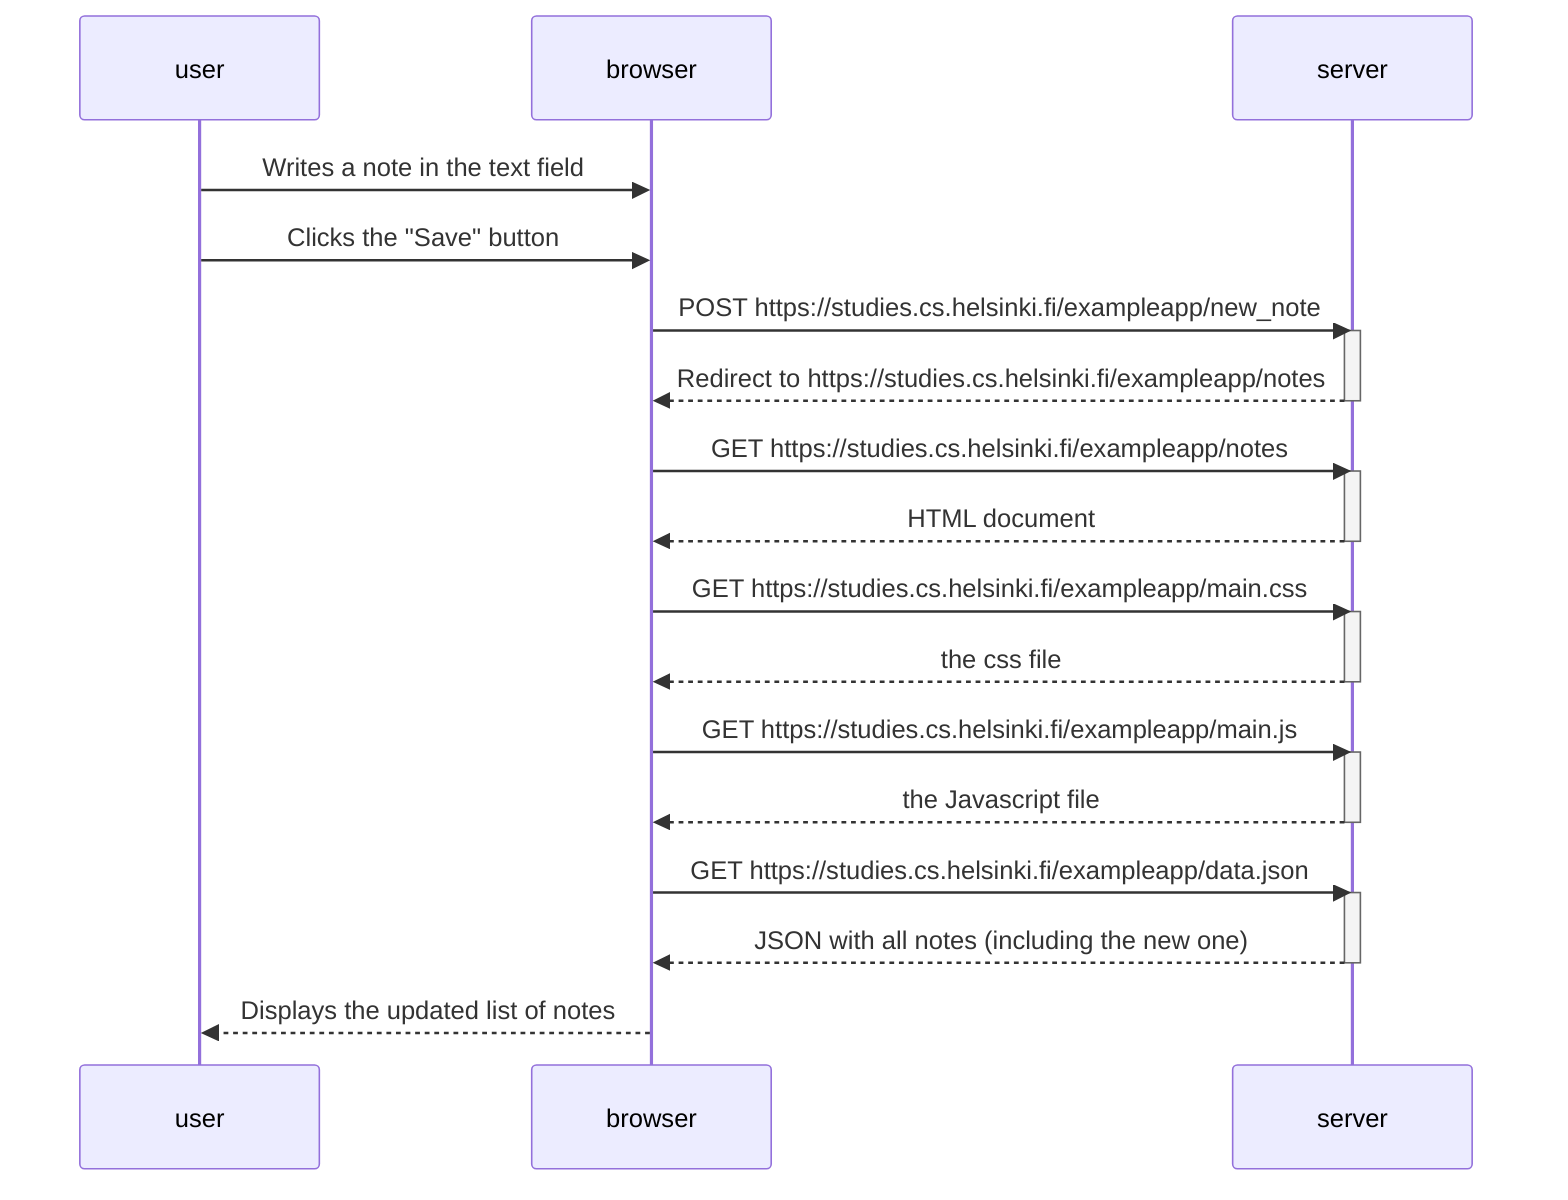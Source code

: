 sequenceDiagram
    participant user
    participant browser
    participant server

    user->>browser: Writes a note in the text field
    user->>browser: Clicks the "Save" button
    browser->>server: POST https://studies.cs.helsinki.fi/exampleapp/new_note
    activate server
    server-->>browser: Redirect to https://studies.cs.helsinki.fi/exampleapp/notes
    deactivate server
    
    browser->>server: GET https://studies.cs.helsinki.fi/exampleapp/notes
    activate server
    server-->>browser: HTML document
    deactivate server
    
    browser->>server: GET https://studies.cs.helsinki.fi/exampleapp/main.css
    activate server
    server-->>browser: the css file
    deactivate server
    
    browser->>server: GET https://studies.cs.helsinki.fi/exampleapp/main.js
    activate server
    server-->>browser: the Javascript file
    deactivate server
    
    browser->>server: GET https://studies.cs.helsinki.fi/exampleapp/data.json
    activate server
    server-->>browser: JSON with all notes (including the new one)
    deactivate server
    browser-->>user: Displays the updated list of notes